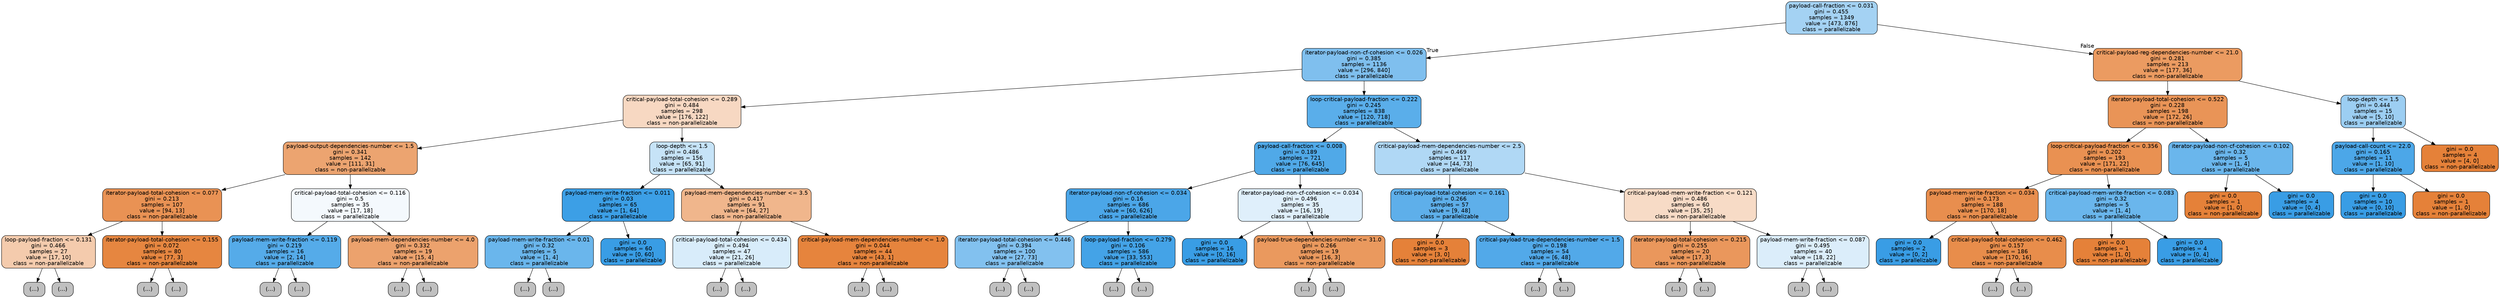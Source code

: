 digraph Tree {
node [shape=box, style="filled, rounded", color="black", fontname=helvetica] ;
edge [fontname=helvetica] ;
0 [label="payload-call-fraction <= 0.031\ngini = 0.455\nsamples = 1349\nvalue = [473, 876]\nclass = parallelizable", fillcolor="#399de575"] ;
1 [label="iterator-payload-non-cf-cohesion <= 0.026\ngini = 0.385\nsamples = 1136\nvalue = [296, 840]\nclass = parallelizable", fillcolor="#399de5a5"] ;
0 -> 1 [labeldistance=2.5, labelangle=45, headlabel="True"] ;
2 [label="critical-payload-total-cohesion <= 0.289\ngini = 0.484\nsamples = 298\nvalue = [176, 122]\nclass = non-parallelizable", fillcolor="#e581394e"] ;
1 -> 2 ;
3 [label="payload-output-dependencies-number <= 1.5\ngini = 0.341\nsamples = 142\nvalue = [111, 31]\nclass = non-parallelizable", fillcolor="#e58139b8"] ;
2 -> 3 ;
4 [label="iterator-payload-total-cohesion <= 0.077\ngini = 0.213\nsamples = 107\nvalue = [94, 13]\nclass = non-parallelizable", fillcolor="#e58139dc"] ;
3 -> 4 ;
5 [label="loop-payload-fraction <= 0.131\ngini = 0.466\nsamples = 27\nvalue = [17, 10]\nclass = non-parallelizable", fillcolor="#e5813969"] ;
4 -> 5 ;
6 [label="(...)", fillcolor="#C0C0C0"] ;
5 -> 6 ;
13 [label="(...)", fillcolor="#C0C0C0"] ;
5 -> 13 ;
18 [label="iterator-payload-total-cohesion <= 0.155\ngini = 0.072\nsamples = 80\nvalue = [77, 3]\nclass = non-parallelizable", fillcolor="#e58139f5"] ;
4 -> 18 ;
19 [label="(...)", fillcolor="#C0C0C0"] ;
18 -> 19 ;
24 [label="(...)", fillcolor="#C0C0C0"] ;
18 -> 24 ;
29 [label="critical-payload-total-cohesion <= 0.116\ngini = 0.5\nsamples = 35\nvalue = [17, 18]\nclass = parallelizable", fillcolor="#399de50e"] ;
3 -> 29 ;
30 [label="payload-mem-write-fraction <= 0.119\ngini = 0.219\nsamples = 16\nvalue = [2, 14]\nclass = parallelizable", fillcolor="#399de5db"] ;
29 -> 30 ;
31 [label="(...)", fillcolor="#C0C0C0"] ;
30 -> 31 ;
32 [label="(...)", fillcolor="#C0C0C0"] ;
30 -> 32 ;
35 [label="payload-mem-dependencies-number <= 4.0\ngini = 0.332\nsamples = 19\nvalue = [15, 4]\nclass = non-parallelizable", fillcolor="#e58139bb"] ;
29 -> 35 ;
36 [label="(...)", fillcolor="#C0C0C0"] ;
35 -> 36 ;
37 [label="(...)", fillcolor="#C0C0C0"] ;
35 -> 37 ;
42 [label="loop-depth <= 1.5\ngini = 0.486\nsamples = 156\nvalue = [65, 91]\nclass = parallelizable", fillcolor="#399de549"] ;
2 -> 42 ;
43 [label="payload-mem-write-fraction <= 0.011\ngini = 0.03\nsamples = 65\nvalue = [1, 64]\nclass = parallelizable", fillcolor="#399de5fb"] ;
42 -> 43 ;
44 [label="payload-mem-write-fraction <= 0.01\ngini = 0.32\nsamples = 5\nvalue = [1, 4]\nclass = parallelizable", fillcolor="#399de5bf"] ;
43 -> 44 ;
45 [label="(...)", fillcolor="#C0C0C0"] ;
44 -> 45 ;
46 [label="(...)", fillcolor="#C0C0C0"] ;
44 -> 46 ;
47 [label="gini = 0.0\nsamples = 60\nvalue = [0, 60]\nclass = parallelizable", fillcolor="#399de5ff"] ;
43 -> 47 ;
48 [label="payload-mem-dependencies-number <= 3.5\ngini = 0.417\nsamples = 91\nvalue = [64, 27]\nclass = non-parallelizable", fillcolor="#e5813993"] ;
42 -> 48 ;
49 [label="critical-payload-total-cohesion <= 0.434\ngini = 0.494\nsamples = 47\nvalue = [21, 26]\nclass = parallelizable", fillcolor="#399de531"] ;
48 -> 49 ;
50 [label="(...)", fillcolor="#C0C0C0"] ;
49 -> 50 ;
61 [label="(...)", fillcolor="#C0C0C0"] ;
49 -> 61 ;
64 [label="critical-payload-mem-dependencies-number <= 1.0\ngini = 0.044\nsamples = 44\nvalue = [43, 1]\nclass = non-parallelizable", fillcolor="#e58139f9"] ;
48 -> 64 ;
65 [label="(...)", fillcolor="#C0C0C0"] ;
64 -> 65 ;
68 [label="(...)", fillcolor="#C0C0C0"] ;
64 -> 68 ;
69 [label="loop-critical-payload-fraction <= 0.222\ngini = 0.245\nsamples = 838\nvalue = [120, 718]\nclass = parallelizable", fillcolor="#399de5d4"] ;
1 -> 69 ;
70 [label="payload-call-fraction <= 0.008\ngini = 0.189\nsamples = 721\nvalue = [76, 645]\nclass = parallelizable", fillcolor="#399de5e1"] ;
69 -> 70 ;
71 [label="iterator-payload-non-cf-cohesion <= 0.034\ngini = 0.16\nsamples = 686\nvalue = [60, 626]\nclass = parallelizable", fillcolor="#399de5e7"] ;
70 -> 71 ;
72 [label="iterator-payload-total-cohesion <= 0.446\ngini = 0.394\nsamples = 100\nvalue = [27, 73]\nclass = parallelizable", fillcolor="#399de5a1"] ;
71 -> 72 ;
73 [label="(...)", fillcolor="#C0C0C0"] ;
72 -> 73 ;
92 [label="(...)", fillcolor="#C0C0C0"] ;
72 -> 92 ;
105 [label="loop-payload-fraction <= 0.279\ngini = 0.106\nsamples = 586\nvalue = [33, 553]\nclass = parallelizable", fillcolor="#399de5f0"] ;
71 -> 105 ;
106 [label="(...)", fillcolor="#C0C0C0"] ;
105 -> 106 ;
107 [label="(...)", fillcolor="#C0C0C0"] ;
105 -> 107 ;
182 [label="iterator-payload-non-cf-cohesion <= 0.034\ngini = 0.496\nsamples = 35\nvalue = [16, 19]\nclass = parallelizable", fillcolor="#399de528"] ;
70 -> 182 ;
183 [label="gini = 0.0\nsamples = 16\nvalue = [0, 16]\nclass = parallelizable", fillcolor="#399de5ff"] ;
182 -> 183 ;
184 [label="payload-true-dependencies-number <= 31.0\ngini = 0.266\nsamples = 19\nvalue = [16, 3]\nclass = non-parallelizable", fillcolor="#e58139cf"] ;
182 -> 184 ;
185 [label="(...)", fillcolor="#C0C0C0"] ;
184 -> 185 ;
186 [label="(...)", fillcolor="#C0C0C0"] ;
184 -> 186 ;
189 [label="critical-payload-mem-dependencies-number <= 2.5\ngini = 0.469\nsamples = 117\nvalue = [44, 73]\nclass = parallelizable", fillcolor="#399de565"] ;
69 -> 189 ;
190 [label="critical-payload-total-cohesion <= 0.161\ngini = 0.266\nsamples = 57\nvalue = [9, 48]\nclass = parallelizable", fillcolor="#399de5cf"] ;
189 -> 190 ;
191 [label="gini = 0.0\nsamples = 3\nvalue = [3, 0]\nclass = non-parallelizable", fillcolor="#e58139ff"] ;
190 -> 191 ;
192 [label="critical-payload-true-dependencies-number <= 1.5\ngini = 0.198\nsamples = 54\nvalue = [6, 48]\nclass = parallelizable", fillcolor="#399de5df"] ;
190 -> 192 ;
193 [label="(...)", fillcolor="#C0C0C0"] ;
192 -> 193 ;
194 [label="(...)", fillcolor="#C0C0C0"] ;
192 -> 194 ;
207 [label="critical-payload-mem-write-fraction <= 0.121\ngini = 0.486\nsamples = 60\nvalue = [35, 25]\nclass = non-parallelizable", fillcolor="#e5813949"] ;
189 -> 207 ;
208 [label="iterator-payload-total-cohesion <= 0.215\ngini = 0.255\nsamples = 20\nvalue = [17, 3]\nclass = non-parallelizable", fillcolor="#e58139d2"] ;
207 -> 208 ;
209 [label="(...)", fillcolor="#C0C0C0"] ;
208 -> 209 ;
214 [label="(...)", fillcolor="#C0C0C0"] ;
208 -> 214 ;
217 [label="payload-mem-write-fraction <= 0.087\ngini = 0.495\nsamples = 40\nvalue = [18, 22]\nclass = parallelizable", fillcolor="#399de52e"] ;
207 -> 217 ;
218 [label="(...)", fillcolor="#C0C0C0"] ;
217 -> 218 ;
229 [label="(...)", fillcolor="#C0C0C0"] ;
217 -> 229 ;
230 [label="critical-payload-reg-dependencies-number <= 21.0\ngini = 0.281\nsamples = 213\nvalue = [177, 36]\nclass = non-parallelizable", fillcolor="#e58139cb"] ;
0 -> 230 [labeldistance=2.5, labelangle=-45, headlabel="False"] ;
231 [label="iterator-payload-total-cohesion <= 0.522\ngini = 0.228\nsamples = 198\nvalue = [172, 26]\nclass = non-parallelizable", fillcolor="#e58139d8"] ;
230 -> 231 ;
232 [label="loop-critical-payload-fraction <= 0.356\ngini = 0.202\nsamples = 193\nvalue = [171, 22]\nclass = non-parallelizable", fillcolor="#e58139de"] ;
231 -> 232 ;
233 [label="payload-mem-write-fraction <= 0.034\ngini = 0.173\nsamples = 188\nvalue = [170, 18]\nclass = non-parallelizable", fillcolor="#e58139e4"] ;
232 -> 233 ;
234 [label="gini = 0.0\nsamples = 2\nvalue = [0, 2]\nclass = parallelizable", fillcolor="#399de5ff"] ;
233 -> 234 ;
235 [label="critical-payload-total-cohesion <= 0.462\ngini = 0.157\nsamples = 186\nvalue = [170, 16]\nclass = non-parallelizable", fillcolor="#e58139e7"] ;
233 -> 235 ;
236 [label="(...)", fillcolor="#C0C0C0"] ;
235 -> 236 ;
259 [label="(...)", fillcolor="#C0C0C0"] ;
235 -> 259 ;
262 [label="critical-payload-mem-write-fraction <= 0.083\ngini = 0.32\nsamples = 5\nvalue = [1, 4]\nclass = parallelizable", fillcolor="#399de5bf"] ;
232 -> 262 ;
263 [label="gini = 0.0\nsamples = 1\nvalue = [1, 0]\nclass = non-parallelizable", fillcolor="#e58139ff"] ;
262 -> 263 ;
264 [label="gini = 0.0\nsamples = 4\nvalue = [0, 4]\nclass = parallelizable", fillcolor="#399de5ff"] ;
262 -> 264 ;
265 [label="iterator-payload-non-cf-cohesion <= 0.102\ngini = 0.32\nsamples = 5\nvalue = [1, 4]\nclass = parallelizable", fillcolor="#399de5bf"] ;
231 -> 265 ;
266 [label="gini = 0.0\nsamples = 1\nvalue = [1, 0]\nclass = non-parallelizable", fillcolor="#e58139ff"] ;
265 -> 266 ;
267 [label="gini = 0.0\nsamples = 4\nvalue = [0, 4]\nclass = parallelizable", fillcolor="#399de5ff"] ;
265 -> 267 ;
268 [label="loop-depth <= 1.5\ngini = 0.444\nsamples = 15\nvalue = [5, 10]\nclass = parallelizable", fillcolor="#399de57f"] ;
230 -> 268 ;
269 [label="payload-call-count <= 22.0\ngini = 0.165\nsamples = 11\nvalue = [1, 10]\nclass = parallelizable", fillcolor="#399de5e6"] ;
268 -> 269 ;
270 [label="gini = 0.0\nsamples = 10\nvalue = [0, 10]\nclass = parallelizable", fillcolor="#399de5ff"] ;
269 -> 270 ;
271 [label="gini = 0.0\nsamples = 1\nvalue = [1, 0]\nclass = non-parallelizable", fillcolor="#e58139ff"] ;
269 -> 271 ;
272 [label="gini = 0.0\nsamples = 4\nvalue = [4, 0]\nclass = non-parallelizable", fillcolor="#e58139ff"] ;
268 -> 272 ;
}